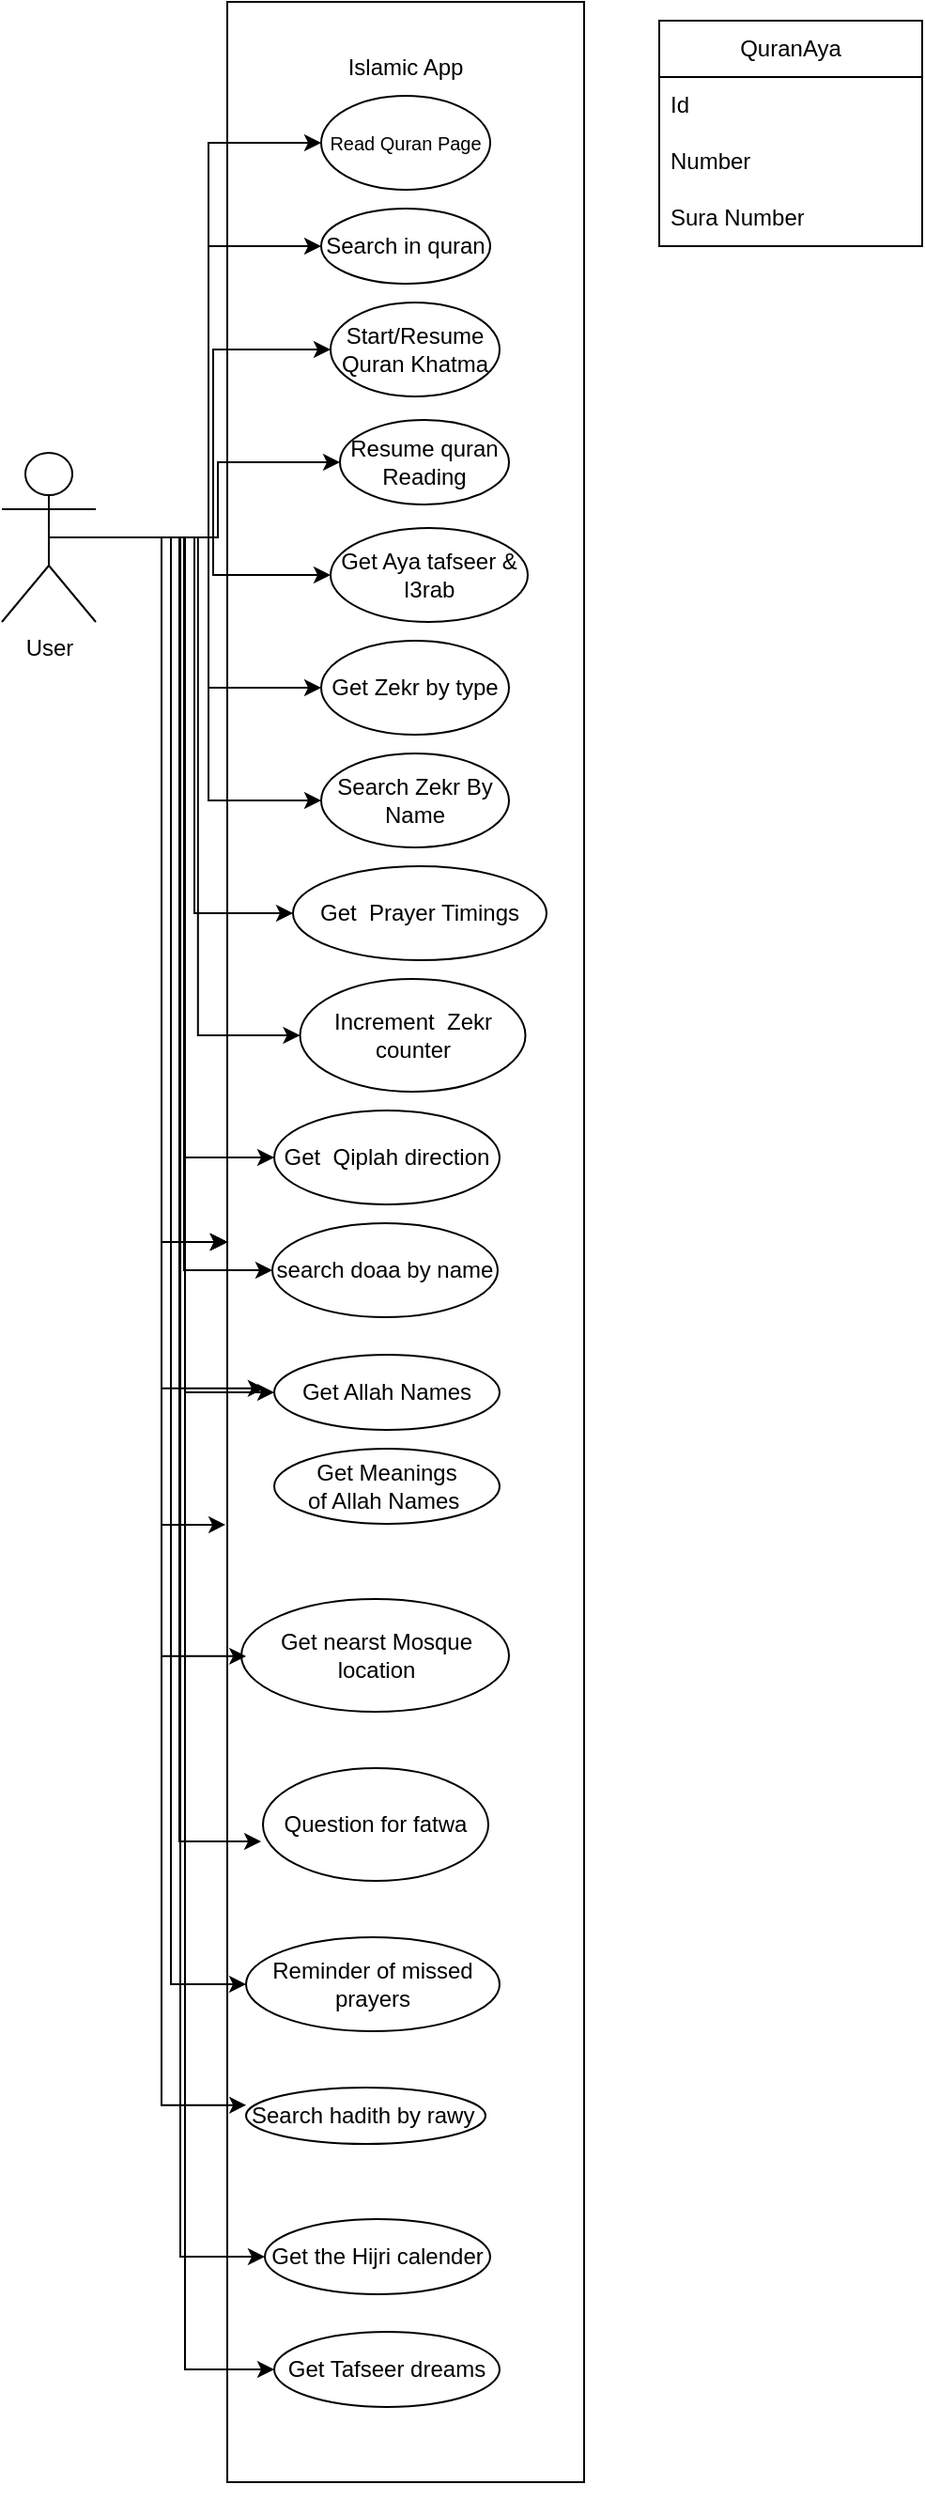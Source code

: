 <mxfile version="22.0.4" type="device">
  <diagram name="Page-1" id="Po5Km8ZeCA5UCwh9uSR4">
    <mxGraphModel dx="880" dy="478" grid="1" gridSize="10" guides="1" tooltips="1" connect="1" arrows="1" fold="1" page="1" pageScale="1" pageWidth="850" pageHeight="1100" math="0" shadow="0">
      <root>
        <mxCell id="0" />
        <mxCell id="1" parent="0" />
        <mxCell id="7gqt0PY7z3TmWNlQmAuE-3" value="" style="rounded=0;whiteSpace=wrap;html=1;" parent="1" vertex="1">
          <mxGeometry x="280" y="30" width="190" height="1320" as="geometry" />
        </mxCell>
        <mxCell id="oJB-THNjz2x2V4srmbNX-38" style="edgeStyle=orthogonalEdgeStyle;rounded=0;orthogonalLoop=1;jettySize=auto;html=1;exitX=0.5;exitY=0.5;exitDx=0;exitDy=0;exitPerimeter=0;entryX=0;entryY=0.5;entryDx=0;entryDy=0;" parent="1" source="7gqt0PY7z3TmWNlQmAuE-1" target="7gqt0PY7z3TmWNlQmAuE-12" edge="1">
          <mxGeometry relative="1" as="geometry" />
        </mxCell>
        <mxCell id="WboAUmktUYQKjb9mAFGN-16" style="edgeStyle=orthogonalEdgeStyle;rounded=0;orthogonalLoop=1;jettySize=auto;html=1;exitX=0.5;exitY=0.5;exitDx=0;exitDy=0;exitPerimeter=0;entryX=0;entryY=0.5;entryDx=0;entryDy=0;" edge="1" parent="1" source="7gqt0PY7z3TmWNlQmAuE-1" target="7gqt0PY7z3TmWNlQmAuE-9">
          <mxGeometry relative="1" as="geometry" />
        </mxCell>
        <mxCell id="WboAUmktUYQKjb9mAFGN-17" style="edgeStyle=orthogonalEdgeStyle;rounded=0;orthogonalLoop=1;jettySize=auto;html=1;exitX=0.5;exitY=0.5;exitDx=0;exitDy=0;exitPerimeter=0;entryX=0;entryY=0.5;entryDx=0;entryDy=0;" edge="1" parent="1" source="7gqt0PY7z3TmWNlQmAuE-1" target="7gqt0PY7z3TmWNlQmAuE-10">
          <mxGeometry relative="1" as="geometry" />
        </mxCell>
        <mxCell id="WboAUmktUYQKjb9mAFGN-18" style="edgeStyle=orthogonalEdgeStyle;rounded=0;orthogonalLoop=1;jettySize=auto;html=1;exitX=0.5;exitY=0.5;exitDx=0;exitDy=0;exitPerimeter=0;entryX=0;entryY=0.5;entryDx=0;entryDy=0;" edge="1" parent="1" source="7gqt0PY7z3TmWNlQmAuE-1" target="7gqt0PY7z3TmWNlQmAuE-11">
          <mxGeometry relative="1" as="geometry" />
        </mxCell>
        <mxCell id="WboAUmktUYQKjb9mAFGN-19" style="edgeStyle=orthogonalEdgeStyle;rounded=0;orthogonalLoop=1;jettySize=auto;html=1;exitX=0.5;exitY=0.5;exitDx=0;exitDy=0;exitPerimeter=0;entryX=0;entryY=0.5;entryDx=0;entryDy=0;" edge="1" parent="1" source="7gqt0PY7z3TmWNlQmAuE-1" target="oJB-THNjz2x2V4srmbNX-16">
          <mxGeometry relative="1" as="geometry" />
        </mxCell>
        <mxCell id="WboAUmktUYQKjb9mAFGN-20" style="edgeStyle=orthogonalEdgeStyle;rounded=0;orthogonalLoop=1;jettySize=auto;html=1;exitX=0.5;exitY=0.5;exitDx=0;exitDy=0;exitPerimeter=0;entryX=0;entryY=0.5;entryDx=0;entryDy=0;" edge="1" parent="1" source="7gqt0PY7z3TmWNlQmAuE-1" target="WboAUmktUYQKjb9mAFGN-2">
          <mxGeometry relative="1" as="geometry" />
        </mxCell>
        <mxCell id="WboAUmktUYQKjb9mAFGN-21" style="edgeStyle=orthogonalEdgeStyle;rounded=0;orthogonalLoop=1;jettySize=auto;html=1;exitX=0.5;exitY=0.5;exitDx=0;exitDy=0;exitPerimeter=0;entryX=0;entryY=0.5;entryDx=0;entryDy=0;" edge="1" parent="1" source="7gqt0PY7z3TmWNlQmAuE-1" target="WboAUmktUYQKjb9mAFGN-3">
          <mxGeometry relative="1" as="geometry" />
        </mxCell>
        <mxCell id="WboAUmktUYQKjb9mAFGN-22" style="edgeStyle=orthogonalEdgeStyle;rounded=0;orthogonalLoop=1;jettySize=auto;html=1;exitX=0.5;exitY=0.5;exitDx=0;exitDy=0;exitPerimeter=0;entryX=0;entryY=0.5;entryDx=0;entryDy=0;" edge="1" parent="1" source="7gqt0PY7z3TmWNlQmAuE-1" target="WboAUmktUYQKjb9mAFGN-4">
          <mxGeometry relative="1" as="geometry" />
        </mxCell>
        <mxCell id="WboAUmktUYQKjb9mAFGN-23" style="edgeStyle=orthogonalEdgeStyle;rounded=0;orthogonalLoop=1;jettySize=auto;html=1;exitX=0.5;exitY=0.5;exitDx=0;exitDy=0;exitPerimeter=0;entryX=0;entryY=0.5;entryDx=0;entryDy=0;" edge="1" parent="1" source="7gqt0PY7z3TmWNlQmAuE-1" target="oJB-THNjz2x2V4srmbNX-27">
          <mxGeometry relative="1" as="geometry" />
        </mxCell>
        <mxCell id="WboAUmktUYQKjb9mAFGN-26" style="edgeStyle=orthogonalEdgeStyle;rounded=0;orthogonalLoop=1;jettySize=auto;html=1;exitX=0.5;exitY=0.5;exitDx=0;exitDy=0;exitPerimeter=0;entryX=0;entryY=0.5;entryDx=0;entryDy=0;" edge="1" parent="1" source="7gqt0PY7z3TmWNlQmAuE-1" target="7gqt0PY7z3TmWNlQmAuE-8">
          <mxGeometry relative="1" as="geometry" />
        </mxCell>
        <mxCell id="WboAUmktUYQKjb9mAFGN-27" style="edgeStyle=orthogonalEdgeStyle;rounded=0;orthogonalLoop=1;jettySize=auto;html=1;exitX=0.5;exitY=0.5;exitDx=0;exitDy=0;exitPerimeter=0;entryX=0;entryY=0.5;entryDx=0;entryDy=0;" edge="1" parent="1" source="7gqt0PY7z3TmWNlQmAuE-1" target="7gqt0PY7z3TmWNlQmAuE-7">
          <mxGeometry relative="1" as="geometry" />
        </mxCell>
        <mxCell id="WboAUmktUYQKjb9mAFGN-28" style="edgeStyle=orthogonalEdgeStyle;rounded=0;orthogonalLoop=1;jettySize=auto;html=1;exitX=0.5;exitY=0.5;exitDx=0;exitDy=0;exitPerimeter=0;entryX=0;entryY=0.5;entryDx=0;entryDy=0;" edge="1" parent="1" source="7gqt0PY7z3TmWNlQmAuE-1" target="7gqt0PY7z3TmWNlQmAuE-5">
          <mxGeometry relative="1" as="geometry" />
        </mxCell>
        <mxCell id="WboAUmktUYQKjb9mAFGN-36" style="edgeStyle=orthogonalEdgeStyle;rounded=0;orthogonalLoop=1;jettySize=auto;html=1;exitX=0.5;exitY=0.5;exitDx=0;exitDy=0;exitPerimeter=0;" edge="1" parent="1" source="7gqt0PY7z3TmWNlQmAuE-1" target="7gqt0PY7z3TmWNlQmAuE-3">
          <mxGeometry relative="1" as="geometry" />
        </mxCell>
        <mxCell id="WboAUmktUYQKjb9mAFGN-38" style="edgeStyle=orthogonalEdgeStyle;rounded=0;orthogonalLoop=1;jettySize=auto;html=1;exitX=0.5;exitY=0.5;exitDx=0;exitDy=0;exitPerimeter=0;" edge="1" parent="1" source="7gqt0PY7z3TmWNlQmAuE-1" target="7gqt0PY7z3TmWNlQmAuE-3">
          <mxGeometry relative="1" as="geometry" />
        </mxCell>
        <mxCell id="WboAUmktUYQKjb9mAFGN-39" style="edgeStyle=orthogonalEdgeStyle;rounded=0;orthogonalLoop=1;jettySize=auto;html=1;exitX=0.5;exitY=0.5;exitDx=0;exitDy=0;exitPerimeter=0;entryX=0;entryY=0.5;entryDx=0;entryDy=0;" edge="1" parent="1" source="7gqt0PY7z3TmWNlQmAuE-1" target="oJB-THNjz2x2V4srmbNX-25">
          <mxGeometry relative="1" as="geometry" />
        </mxCell>
        <mxCell id="WboAUmktUYQKjb9mAFGN-41" style="edgeStyle=orthogonalEdgeStyle;rounded=0;orthogonalLoop=1;jettySize=auto;html=1;exitX=0.5;exitY=0.5;exitDx=0;exitDy=0;exitPerimeter=0;" edge="1" parent="1" source="7gqt0PY7z3TmWNlQmAuE-1" target="7gqt0PY7z3TmWNlQmAuE-3">
          <mxGeometry relative="1" as="geometry" />
        </mxCell>
        <mxCell id="WboAUmktUYQKjb9mAFGN-42" style="edgeStyle=orthogonalEdgeStyle;rounded=0;orthogonalLoop=1;jettySize=auto;html=1;exitX=0.5;exitY=0.5;exitDx=0;exitDy=0;exitPerimeter=0;" edge="1" parent="1" source="7gqt0PY7z3TmWNlQmAuE-1" target="7gqt0PY7z3TmWNlQmAuE-3">
          <mxGeometry relative="1" as="geometry" />
        </mxCell>
        <mxCell id="WboAUmktUYQKjb9mAFGN-43" style="edgeStyle=orthogonalEdgeStyle;rounded=0;orthogonalLoop=1;jettySize=auto;html=1;exitX=0.5;exitY=0.5;exitDx=0;exitDy=0;exitPerimeter=0;" edge="1" parent="1" source="7gqt0PY7z3TmWNlQmAuE-1" target="7gqt0PY7z3TmWNlQmAuE-3">
          <mxGeometry relative="1" as="geometry" />
        </mxCell>
        <mxCell id="WboAUmktUYQKjb9mAFGN-44" style="edgeStyle=orthogonalEdgeStyle;rounded=0;orthogonalLoop=1;jettySize=auto;html=1;exitX=0.5;exitY=0.5;exitDx=0;exitDy=0;exitPerimeter=0;entryX=0;entryY=0.5;entryDx=0;entryDy=0;" edge="1" parent="1" source="7gqt0PY7z3TmWNlQmAuE-1" target="oJB-THNjz2x2V4srmbNX-14">
          <mxGeometry relative="1" as="geometry" />
        </mxCell>
        <mxCell id="WboAUmktUYQKjb9mAFGN-45" style="edgeStyle=orthogonalEdgeStyle;rounded=0;orthogonalLoop=1;jettySize=auto;html=1;exitX=0.5;exitY=0.5;exitDx=0;exitDy=0;exitPerimeter=0;" edge="1" parent="1" source="7gqt0PY7z3TmWNlQmAuE-1" target="7gqt0PY7z3TmWNlQmAuE-3">
          <mxGeometry relative="1" as="geometry" />
        </mxCell>
        <mxCell id="WboAUmktUYQKjb9mAFGN-46" style="edgeStyle=orthogonalEdgeStyle;rounded=0;orthogonalLoop=1;jettySize=auto;html=1;exitX=0.5;exitY=0.5;exitDx=0;exitDy=0;exitPerimeter=0;entryX=0;entryY=0.5;entryDx=0;entryDy=0;" edge="1" parent="1" source="7gqt0PY7z3TmWNlQmAuE-1" target="oJB-THNjz2x2V4srmbNX-19">
          <mxGeometry relative="1" as="geometry" />
        </mxCell>
        <mxCell id="7gqt0PY7z3TmWNlQmAuE-1" value="User" style="shape=umlActor;verticalLabelPosition=bottom;verticalAlign=top;html=1;outlineConnect=0;" parent="1" vertex="1">
          <mxGeometry x="160" y="270" width="50" height="90" as="geometry" />
        </mxCell>
        <mxCell id="7gqt0PY7z3TmWNlQmAuE-4" value="Islamic App" style="text;html=1;strokeColor=none;fillColor=none;align=center;verticalAlign=middle;whiteSpace=wrap;rounded=0;" parent="1" vertex="1">
          <mxGeometry x="330" y="50" width="90" height="30" as="geometry" />
        </mxCell>
        <mxCell id="7gqt0PY7z3TmWNlQmAuE-5" value="&lt;font style=&quot;font-size: 10px;&quot;&gt;Read Quran Page&lt;/font&gt;" style="ellipse;whiteSpace=wrap;html=1;" parent="1" vertex="1">
          <mxGeometry x="330" y="80" width="90" height="50" as="geometry" />
        </mxCell>
        <mxCell id="7gqt0PY7z3TmWNlQmAuE-7" value="Search in quran" style="ellipse;whiteSpace=wrap;html=1;" parent="1" vertex="1">
          <mxGeometry x="330" y="140" width="90" height="40" as="geometry" />
        </mxCell>
        <mxCell id="7gqt0PY7z3TmWNlQmAuE-9" value="Get Aya tafseer &amp;amp; I3rab" style="ellipse;whiteSpace=wrap;html=1;" parent="1" vertex="1">
          <mxGeometry x="335" y="310" width="105" height="50" as="geometry" />
        </mxCell>
        <mxCell id="7gqt0PY7z3TmWNlQmAuE-10" value="Get Zekr by type" style="ellipse;whiteSpace=wrap;html=1;" parent="1" vertex="1">
          <mxGeometry x="330" y="370" width="100" height="50" as="geometry" />
        </mxCell>
        <mxCell id="7gqt0PY7z3TmWNlQmAuE-11" value="Search Zekr By Name" style="ellipse;whiteSpace=wrap;html=1;" parent="1" vertex="1">
          <mxGeometry x="330" y="430" width="100" height="50" as="geometry" />
        </mxCell>
        <mxCell id="7gqt0PY7z3TmWNlQmAuE-12" value="Resume quran Reading" style="ellipse;whiteSpace=wrap;html=1;" parent="1" vertex="1">
          <mxGeometry x="340" y="252.5" width="90" height="45" as="geometry" />
        </mxCell>
        <mxCell id="7gqt0PY7z3TmWNlQmAuE-13" value="QuranAya" style="swimlane;fontStyle=0;childLayout=stackLayout;horizontal=1;startSize=30;horizontalStack=0;resizeParent=1;resizeParentMax=0;resizeLast=0;collapsible=1;marginBottom=0;whiteSpace=wrap;html=1;" parent="1" vertex="1">
          <mxGeometry x="510" y="40" width="140" height="120" as="geometry" />
        </mxCell>
        <mxCell id="7gqt0PY7z3TmWNlQmAuE-14" value="Id" style="text;strokeColor=none;fillColor=none;align=left;verticalAlign=middle;spacingLeft=4;spacingRight=4;overflow=hidden;points=[[0,0.5],[1,0.5]];portConstraint=eastwest;rotatable=0;whiteSpace=wrap;html=1;" parent="7gqt0PY7z3TmWNlQmAuE-13" vertex="1">
          <mxGeometry y="30" width="140" height="30" as="geometry" />
        </mxCell>
        <mxCell id="7gqt0PY7z3TmWNlQmAuE-15" value="Number" style="text;strokeColor=none;fillColor=none;align=left;verticalAlign=middle;spacingLeft=4;spacingRight=4;overflow=hidden;points=[[0,0.5],[1,0.5]];portConstraint=eastwest;rotatable=0;whiteSpace=wrap;html=1;" parent="7gqt0PY7z3TmWNlQmAuE-13" vertex="1">
          <mxGeometry y="60" width="140" height="30" as="geometry" />
        </mxCell>
        <mxCell id="7gqt0PY7z3TmWNlQmAuE-16" value="Sura Number" style="text;strokeColor=none;fillColor=none;align=left;verticalAlign=middle;spacingLeft=4;spacingRight=4;overflow=hidden;points=[[0,0.5],[1,0.5]];portConstraint=eastwest;rotatable=0;whiteSpace=wrap;html=1;" parent="7gqt0PY7z3TmWNlQmAuE-13" vertex="1">
          <mxGeometry y="90" width="140" height="30" as="geometry" />
        </mxCell>
        <mxCell id="7gqt0PY7z3TmWNlQmAuE-8" value="Start/Resume Quran Khatma" style="ellipse;whiteSpace=wrap;html=1;" parent="1" vertex="1">
          <mxGeometry x="335" y="190" width="90" height="50" as="geometry" />
        </mxCell>
        <mxCell id="oJB-THNjz2x2V4srmbNX-10" value="Get nearst Mosque location" style="ellipse;whiteSpace=wrap;html=1;" parent="1" vertex="1">
          <mxGeometry x="287.5" y="880" width="142.5" height="60" as="geometry" />
        </mxCell>
        <mxCell id="oJB-THNjz2x2V4srmbNX-14" value="Get the Hijri calender" style="ellipse;whiteSpace=wrap;html=1;" parent="1" vertex="1">
          <mxGeometry x="300" y="1210" width="120" height="40" as="geometry" />
        </mxCell>
        <mxCell id="oJB-THNjz2x2V4srmbNX-16" value="Get&amp;nbsp; Prayer Timings" style="ellipse;whiteSpace=wrap;html=1;" parent="1" vertex="1">
          <mxGeometry x="315" y="490" width="135" height="50" as="geometry" />
        </mxCell>
        <mxCell id="oJB-THNjz2x2V4srmbNX-19" value="Get Tafseer dreams" style="ellipse;whiteSpace=wrap;html=1;" parent="1" vertex="1">
          <mxGeometry x="305" y="1270" width="120" height="40" as="geometry" />
        </mxCell>
        <mxCell id="oJB-THNjz2x2V4srmbNX-20" value="Search hadith by rawy&amp;nbsp;" style="ellipse;whiteSpace=wrap;html=1;" parent="1" vertex="1">
          <mxGeometry x="290" y="1140" width="127.5" height="30" as="geometry" />
        </mxCell>
        <mxCell id="oJB-THNjz2x2V4srmbNX-25" value="Reminder of missed prayers" style="ellipse;whiteSpace=wrap;html=1;" parent="1" vertex="1">
          <mxGeometry x="290" y="1060" width="135" height="50" as="geometry" />
        </mxCell>
        <mxCell id="oJB-THNjz2x2V4srmbNX-27" value="Get Allah Names" style="ellipse;whiteSpace=wrap;html=1;" parent="1" vertex="1">
          <mxGeometry x="305" y="750" width="120" height="40" as="geometry" />
        </mxCell>
        <mxCell id="oJB-THNjz2x2V4srmbNX-28" value="Get Meanings&lt;br&gt;of Allah Names&amp;nbsp;" style="ellipse;whiteSpace=wrap;html=1;" parent="1" vertex="1">
          <mxGeometry x="305" y="800" width="120" height="40" as="geometry" />
        </mxCell>
        <mxCell id="WboAUmktUYQKjb9mAFGN-2" value="Increment&amp;nbsp; Zekr counter" style="ellipse;whiteSpace=wrap;html=1;" vertex="1" parent="1">
          <mxGeometry x="318.75" y="550" width="120" height="60" as="geometry" />
        </mxCell>
        <mxCell id="WboAUmktUYQKjb9mAFGN-3" value="Get&amp;nbsp; Qiplah direction" style="ellipse;whiteSpace=wrap;html=1;" vertex="1" parent="1">
          <mxGeometry x="305" y="620" width="120" height="50" as="geometry" />
        </mxCell>
        <mxCell id="WboAUmktUYQKjb9mAFGN-4" value="search doaa by name" style="ellipse;whiteSpace=wrap;html=1;" vertex="1" parent="1">
          <mxGeometry x="304" y="680" width="120" height="50" as="geometry" />
        </mxCell>
        <mxCell id="WboAUmktUYQKjb9mAFGN-6" value="Question for fatwa" style="ellipse;whiteSpace=wrap;html=1;" vertex="1" parent="1">
          <mxGeometry x="299" y="970" width="120" height="60" as="geometry" />
        </mxCell>
        <mxCell id="WboAUmktUYQKjb9mAFGN-30" style="edgeStyle=orthogonalEdgeStyle;rounded=0;orthogonalLoop=1;jettySize=auto;html=1;exitX=0.5;exitY=0.5;exitDx=0;exitDy=0;exitPerimeter=0;entryX=0.105;entryY=0.559;entryDx=0;entryDy=0;entryPerimeter=0;" edge="1" parent="1" source="7gqt0PY7z3TmWNlQmAuE-1" target="7gqt0PY7z3TmWNlQmAuE-3">
          <mxGeometry relative="1" as="geometry" />
        </mxCell>
        <mxCell id="WboAUmktUYQKjb9mAFGN-31" style="edgeStyle=orthogonalEdgeStyle;rounded=0;orthogonalLoop=1;jettySize=auto;html=1;exitX=0.5;exitY=0.5;exitDx=0;exitDy=0;exitPerimeter=0;entryX=-0.005;entryY=0.614;entryDx=0;entryDy=0;entryPerimeter=0;" edge="1" parent="1" source="7gqt0PY7z3TmWNlQmAuE-1" target="7gqt0PY7z3TmWNlQmAuE-3">
          <mxGeometry relative="1" as="geometry" />
        </mxCell>
        <mxCell id="WboAUmktUYQKjb9mAFGN-32" style="edgeStyle=orthogonalEdgeStyle;rounded=0;orthogonalLoop=1;jettySize=auto;html=1;exitX=0.5;exitY=0.5;exitDx=0;exitDy=0;exitPerimeter=0;entryX=-0.008;entryY=0.65;entryDx=0;entryDy=0;entryPerimeter=0;" edge="1" parent="1" source="7gqt0PY7z3TmWNlQmAuE-1" target="WboAUmktUYQKjb9mAFGN-6">
          <mxGeometry relative="1" as="geometry" />
        </mxCell>
        <mxCell id="WboAUmktUYQKjb9mAFGN-33" style="edgeStyle=orthogonalEdgeStyle;rounded=0;orthogonalLoop=1;jettySize=auto;html=1;exitX=0.5;exitY=1;exitDx=0;exitDy=0;" edge="1" parent="1" source="7gqt0PY7z3TmWNlQmAuE-3" target="7gqt0PY7z3TmWNlQmAuE-3">
          <mxGeometry relative="1" as="geometry" />
        </mxCell>
        <mxCell id="WboAUmktUYQKjb9mAFGN-34" style="edgeStyle=orthogonalEdgeStyle;rounded=0;orthogonalLoop=1;jettySize=auto;html=1;exitX=0.5;exitY=1;exitDx=0;exitDy=0;" edge="1" parent="1" source="7gqt0PY7z3TmWNlQmAuE-3" target="7gqt0PY7z3TmWNlQmAuE-3">
          <mxGeometry relative="1" as="geometry" />
        </mxCell>
        <mxCell id="WboAUmktUYQKjb9mAFGN-35" style="edgeStyle=orthogonalEdgeStyle;rounded=0;orthogonalLoop=1;jettySize=auto;html=1;exitX=0.5;exitY=1;exitDx=0;exitDy=0;" edge="1" parent="1" source="7gqt0PY7z3TmWNlQmAuE-3" target="7gqt0PY7z3TmWNlQmAuE-3">
          <mxGeometry relative="1" as="geometry" />
        </mxCell>
        <mxCell id="WboAUmktUYQKjb9mAFGN-37" style="edgeStyle=orthogonalEdgeStyle;rounded=0;orthogonalLoop=1;jettySize=auto;html=1;exitX=0.5;exitY=0.5;exitDx=0;exitDy=0;exitPerimeter=0;entryX=0.053;entryY=0.667;entryDx=0;entryDy=0;entryPerimeter=0;" edge="1" parent="1" source="7gqt0PY7z3TmWNlQmAuE-1" target="7gqt0PY7z3TmWNlQmAuE-3">
          <mxGeometry relative="1" as="geometry" />
        </mxCell>
        <mxCell id="WboAUmktUYQKjb9mAFGN-40" style="edgeStyle=orthogonalEdgeStyle;rounded=0;orthogonalLoop=1;jettySize=auto;html=1;exitX=0.5;exitY=0.5;exitDx=0;exitDy=0;exitPerimeter=0;entryX=0.053;entryY=0.848;entryDx=0;entryDy=0;entryPerimeter=0;" edge="1" parent="1" source="7gqt0PY7z3TmWNlQmAuE-1" target="7gqt0PY7z3TmWNlQmAuE-3">
          <mxGeometry relative="1" as="geometry">
            <Array as="points">
              <mxPoint x="245" y="315" />
              <mxPoint x="245" y="1149" />
            </Array>
          </mxGeometry>
        </mxCell>
      </root>
    </mxGraphModel>
  </diagram>
</mxfile>

